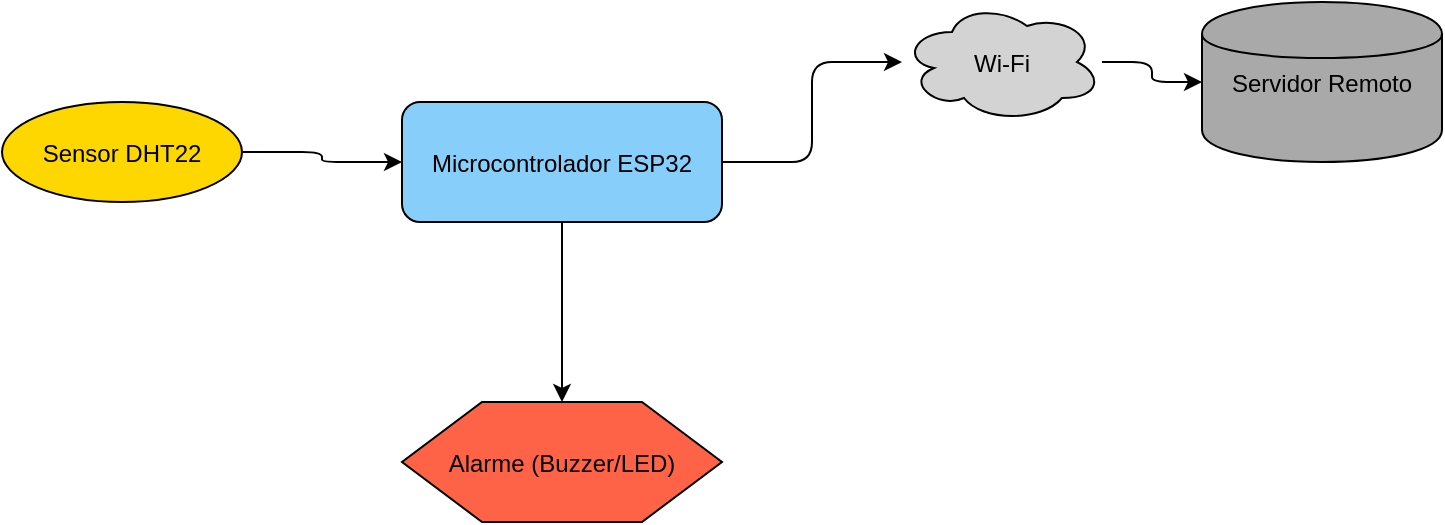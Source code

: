 <mxfile version="26.1.2">
  <diagram name="Página-1" id="LjLu9CDBkgNfk54tFV3A">
    <mxGraphModel dx="933" dy="456" grid="1" gridSize="10" guides="1" tooltips="1" connect="1" arrows="1" fold="1" page="1" pageScale="1" pageWidth="827" pageHeight="1169" math="0" shadow="0">
      <root>
        <mxCell id="0" />
        <mxCell id="1" parent="0" />
        <mxCell id="p6bKNz7Y8y2HQ6K6dgqx-1" value="Sensor DHT22" style="shape=ellipse;fillColor=#FFD700;strokeColor=#000000;fontSize=12" vertex="1" parent="1">
          <mxGeometry x="40" y="90" width="120" height="50" as="geometry" />
        </mxCell>
        <mxCell id="p6bKNz7Y8y2HQ6K6dgqx-2" value="Microcontrolador ESP32" style="rounded=1;fillColor=#87CEFA;strokeColor=#000000;fontSize=12" vertex="1" parent="1">
          <mxGeometry x="240" y="90" width="160" height="60" as="geometry" />
        </mxCell>
        <mxCell id="p6bKNz7Y8y2HQ6K6dgqx-3" value="Wi-Fi" style="shape=cloud;fillColor=#D3D3D3;strokeColor=#000000;fontSize=12" vertex="1" parent="1">
          <mxGeometry x="490" y="40" width="100" height="60" as="geometry" />
        </mxCell>
        <mxCell id="p6bKNz7Y8y2HQ6K6dgqx-4" value="Servidor Remoto" style="shape=cylinder;fillColor=#A9A9A9;strokeColor=#000000;fontSize=12" vertex="1" parent="1">
          <mxGeometry x="640" y="40" width="120" height="80" as="geometry" />
        </mxCell>
        <mxCell id="p6bKNz7Y8y2HQ6K6dgqx-5" value="Alarme (Buzzer/LED)" style="shape=hexagon;fillColor=#FF6347;strokeColor=#000000;fontSize=12" vertex="1" parent="1">
          <mxGeometry x="240" y="240" width="160" height="60" as="geometry" />
        </mxCell>
        <mxCell id="p6bKNz7Y8y2HQ6K6dgqx-6" style="edgeStyle=elbowEdgeStyle;rounded=1;strokeColor=#000000" edge="1" parent="1" source="p6bKNz7Y8y2HQ6K6dgqx-1" target="p6bKNz7Y8y2HQ6K6dgqx-2">
          <mxGeometry relative="1" as="geometry" />
        </mxCell>
        <mxCell id="p6bKNz7Y8y2HQ6K6dgqx-7" style="edgeStyle=elbowEdgeStyle;rounded=1;strokeColor=#000000" edge="1" parent="1" source="p6bKNz7Y8y2HQ6K6dgqx-2" target="p6bKNz7Y8y2HQ6K6dgqx-3">
          <mxGeometry relative="1" as="geometry" />
        </mxCell>
        <mxCell id="p6bKNz7Y8y2HQ6K6dgqx-8" style="edgeStyle=elbowEdgeStyle;rounded=1;strokeColor=#000000" edge="1" parent="1" source="p6bKNz7Y8y2HQ6K6dgqx-3" target="p6bKNz7Y8y2HQ6K6dgqx-4">
          <mxGeometry relative="1" as="geometry" />
        </mxCell>
        <mxCell id="p6bKNz7Y8y2HQ6K6dgqx-9" style="edgeStyle=elbowEdgeStyle;rounded=1;strokeColor=#000000" edge="1" parent="1" source="p6bKNz7Y8y2HQ6K6dgqx-2" target="p6bKNz7Y8y2HQ6K6dgqx-5">
          <mxGeometry relative="1" as="geometry" />
        </mxCell>
      </root>
    </mxGraphModel>
  </diagram>
</mxfile>
